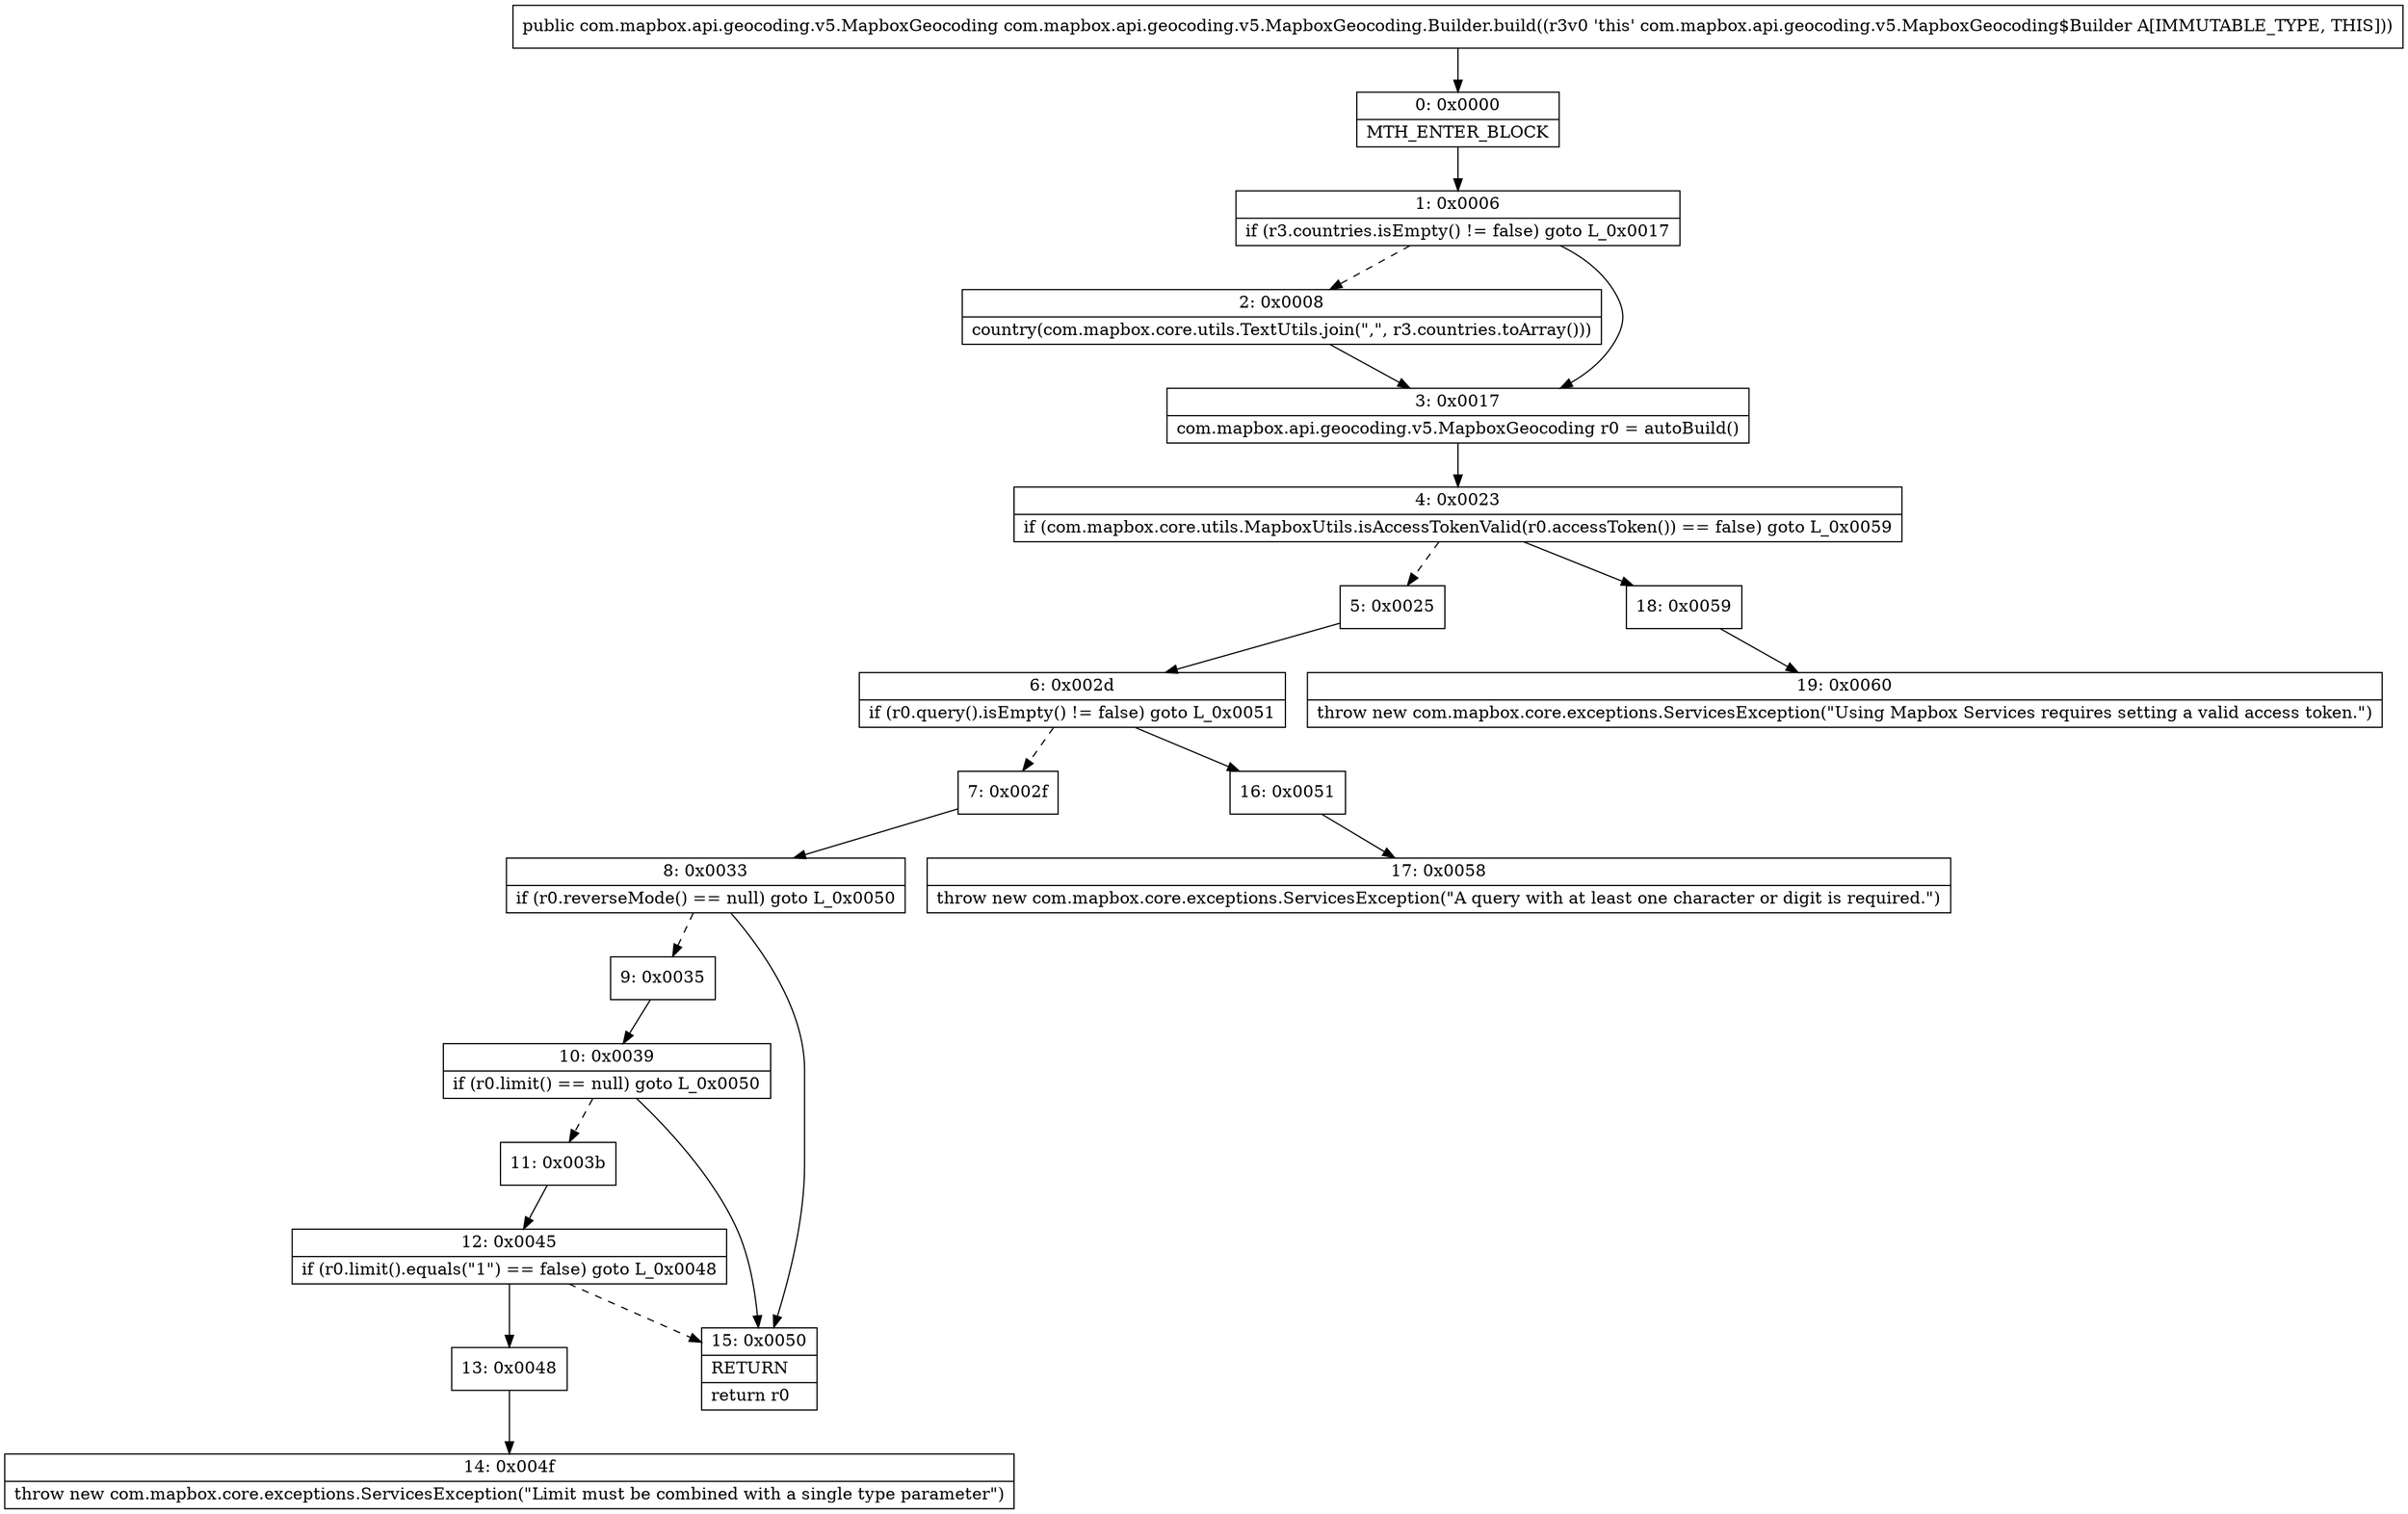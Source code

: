 digraph "CFG forcom.mapbox.api.geocoding.v5.MapboxGeocoding.Builder.build()Lcom\/mapbox\/api\/geocoding\/v5\/MapboxGeocoding;" {
Node_0 [shape=record,label="{0\:\ 0x0000|MTH_ENTER_BLOCK\l}"];
Node_1 [shape=record,label="{1\:\ 0x0006|if (r3.countries.isEmpty() != false) goto L_0x0017\l}"];
Node_2 [shape=record,label="{2\:\ 0x0008|country(com.mapbox.core.utils.TextUtils.join(\",\", r3.countries.toArray()))\l}"];
Node_3 [shape=record,label="{3\:\ 0x0017|com.mapbox.api.geocoding.v5.MapboxGeocoding r0 = autoBuild()\l}"];
Node_4 [shape=record,label="{4\:\ 0x0023|if (com.mapbox.core.utils.MapboxUtils.isAccessTokenValid(r0.accessToken()) == false) goto L_0x0059\l}"];
Node_5 [shape=record,label="{5\:\ 0x0025}"];
Node_6 [shape=record,label="{6\:\ 0x002d|if (r0.query().isEmpty() != false) goto L_0x0051\l}"];
Node_7 [shape=record,label="{7\:\ 0x002f}"];
Node_8 [shape=record,label="{8\:\ 0x0033|if (r0.reverseMode() == null) goto L_0x0050\l}"];
Node_9 [shape=record,label="{9\:\ 0x0035}"];
Node_10 [shape=record,label="{10\:\ 0x0039|if (r0.limit() == null) goto L_0x0050\l}"];
Node_11 [shape=record,label="{11\:\ 0x003b}"];
Node_12 [shape=record,label="{12\:\ 0x0045|if (r0.limit().equals(\"1\") == false) goto L_0x0048\l}"];
Node_13 [shape=record,label="{13\:\ 0x0048}"];
Node_14 [shape=record,label="{14\:\ 0x004f|throw new com.mapbox.core.exceptions.ServicesException(\"Limit must be combined with a single type parameter\")\l}"];
Node_15 [shape=record,label="{15\:\ 0x0050|RETURN\l|return r0\l}"];
Node_16 [shape=record,label="{16\:\ 0x0051}"];
Node_17 [shape=record,label="{17\:\ 0x0058|throw new com.mapbox.core.exceptions.ServicesException(\"A query with at least one character or digit is required.\")\l}"];
Node_18 [shape=record,label="{18\:\ 0x0059}"];
Node_19 [shape=record,label="{19\:\ 0x0060|throw new com.mapbox.core.exceptions.ServicesException(\"Using Mapbox Services requires setting a valid access token.\")\l}"];
MethodNode[shape=record,label="{public com.mapbox.api.geocoding.v5.MapboxGeocoding com.mapbox.api.geocoding.v5.MapboxGeocoding.Builder.build((r3v0 'this' com.mapbox.api.geocoding.v5.MapboxGeocoding$Builder A[IMMUTABLE_TYPE, THIS])) }"];
MethodNode -> Node_0;
Node_0 -> Node_1;
Node_1 -> Node_2[style=dashed];
Node_1 -> Node_3;
Node_2 -> Node_3;
Node_3 -> Node_4;
Node_4 -> Node_5[style=dashed];
Node_4 -> Node_18;
Node_5 -> Node_6;
Node_6 -> Node_7[style=dashed];
Node_6 -> Node_16;
Node_7 -> Node_8;
Node_8 -> Node_9[style=dashed];
Node_8 -> Node_15;
Node_9 -> Node_10;
Node_10 -> Node_11[style=dashed];
Node_10 -> Node_15;
Node_11 -> Node_12;
Node_12 -> Node_13;
Node_12 -> Node_15[style=dashed];
Node_13 -> Node_14;
Node_16 -> Node_17;
Node_18 -> Node_19;
}

